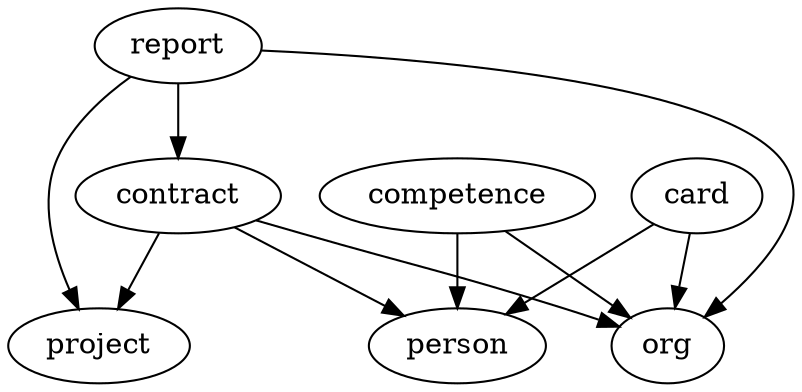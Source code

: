 digraph "api-data-model" {
  node [shape=ellipse];

  person;
  org;
  contract;
  project;
  card;
  report;
  competence;

  contract -> person;
  contract -> org;
  contract -> project;

  card -> org;
  card -> person;

  report -> org;
  report -> contract;
  report -> project;

  competence -> person;
  competence -> org;
}
